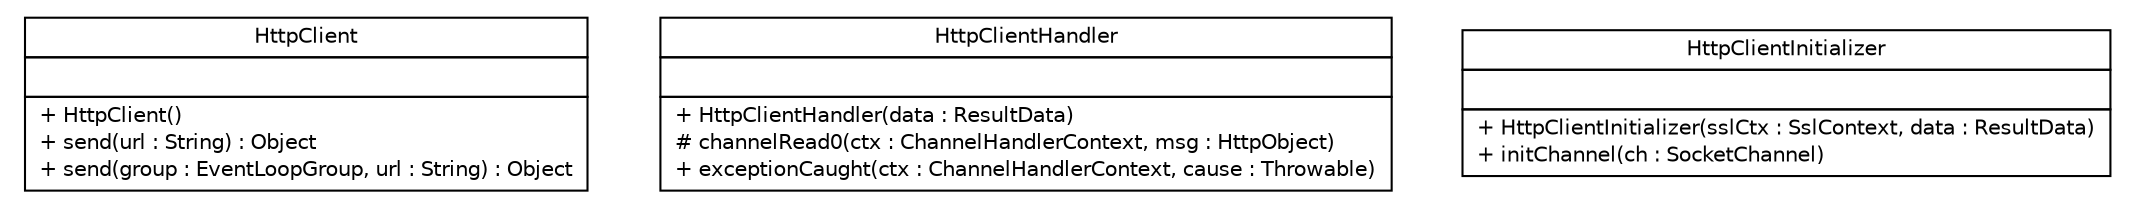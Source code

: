 #!/usr/local/bin/dot
#
# Class diagram 
# Generated by UMLGraph version R5_6 (http://www.umlgraph.org/)
#

digraph G {
	edge [fontname="Helvetica",fontsize=10,labelfontname="Helvetica",labelfontsize=10];
	node [fontname="Helvetica",fontsize=10,shape=plaintext];
	nodesep=0.25;
	ranksep=0.5;
	// com.xley.lfosc.http.client.HttpClient
	c511 [label=<<table title="com.xley.lfosc.http.client.HttpClient" border="0" cellborder="1" cellspacing="0" cellpadding="2" port="p" href="./HttpClient.html">
		<tr><td><table border="0" cellspacing="0" cellpadding="1">
<tr><td align="center" balign="center"> HttpClient </td></tr>
		</table></td></tr>
		<tr><td><table border="0" cellspacing="0" cellpadding="1">
<tr><td align="left" balign="left">  </td></tr>
		</table></td></tr>
		<tr><td><table border="0" cellspacing="0" cellpadding="1">
<tr><td align="left" balign="left"> + HttpClient() </td></tr>
<tr><td align="left" balign="left"> + send(url : String) : Object </td></tr>
<tr><td align="left" balign="left"> + send(group : EventLoopGroup, url : String) : Object </td></tr>
		</table></td></tr>
		</table>>, URL="./HttpClient.html", fontname="Helvetica", fontcolor="black", fontsize=10.0];
	// com.xley.lfosc.http.client.HttpClientHandler
	c512 [label=<<table title="com.xley.lfosc.http.client.HttpClientHandler" border="0" cellborder="1" cellspacing="0" cellpadding="2" port="p" href="./HttpClientHandler.html">
		<tr><td><table border="0" cellspacing="0" cellpadding="1">
<tr><td align="center" balign="center"> HttpClientHandler </td></tr>
		</table></td></tr>
		<tr><td><table border="0" cellspacing="0" cellpadding="1">
<tr><td align="left" balign="left">  </td></tr>
		</table></td></tr>
		<tr><td><table border="0" cellspacing="0" cellpadding="1">
<tr><td align="left" balign="left"> + HttpClientHandler(data : ResultData) </td></tr>
<tr><td align="left" balign="left"> # channelRead0(ctx : ChannelHandlerContext, msg : HttpObject) </td></tr>
<tr><td align="left" balign="left"> + exceptionCaught(ctx : ChannelHandlerContext, cause : Throwable) </td></tr>
		</table></td></tr>
		</table>>, URL="./HttpClientHandler.html", fontname="Helvetica", fontcolor="black", fontsize=10.0];
	// com.xley.lfosc.http.client.HttpClientInitializer
	c513 [label=<<table title="com.xley.lfosc.http.client.HttpClientInitializer" border="0" cellborder="1" cellspacing="0" cellpadding="2" port="p" href="./HttpClientInitializer.html">
		<tr><td><table border="0" cellspacing="0" cellpadding="1">
<tr><td align="center" balign="center"> HttpClientInitializer </td></tr>
		</table></td></tr>
		<tr><td><table border="0" cellspacing="0" cellpadding="1">
<tr><td align="left" balign="left">  </td></tr>
		</table></td></tr>
		<tr><td><table border="0" cellspacing="0" cellpadding="1">
<tr><td align="left" balign="left"> + HttpClientInitializer(sslCtx : SslContext, data : ResultData) </td></tr>
<tr><td align="left" balign="left"> + initChannel(ch : SocketChannel) </td></tr>
		</table></td></tr>
		</table>>, URL="./HttpClientInitializer.html", fontname="Helvetica", fontcolor="black", fontsize=10.0];
}

